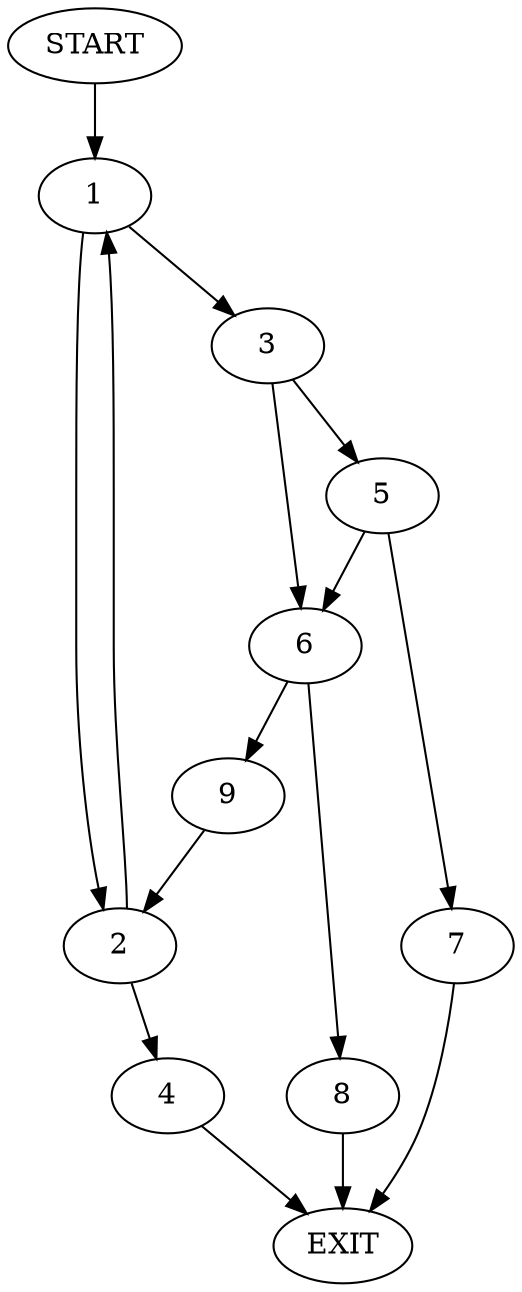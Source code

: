 digraph {
0 [label="START"]
10 [label="EXIT"]
0 -> 1
1 -> 2
1 -> 3
2 -> 1
2 -> 4
3 -> 5
3 -> 6
5 -> 7
5 -> 6
6 -> 8
6 -> 9
7 -> 10
8 -> 10
9 -> 2
4 -> 10
}
